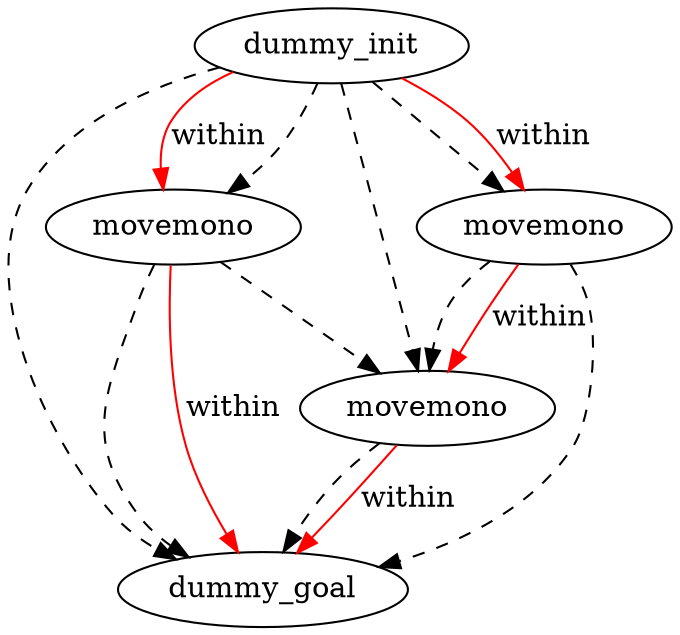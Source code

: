 digraph {
	"c3cccb6d-f07a-f3f2-bf56-4782a1a14bfe" [label=dummy_init]
	"4011d4cf-93f5-a46c-c2d0-ea5fadbea49e" [label=dummy_goal]
	"5a02e12a-50c6-2ade-b3dc-bf2061496724" [label=movemono]
	"93ac57ac-f6d0-d0c8-c58c-3673eff4fec9" [label=movemono]
	"d51f1028-23a4-8149-49d8-38e00eb2d09f" [label=movemono]
	"c3cccb6d-f07a-f3f2-bf56-4782a1a14bfe" -> "d51f1028-23a4-8149-49d8-38e00eb2d09f" [color=black style=dashed]
	"c3cccb6d-f07a-f3f2-bf56-4782a1a14bfe" -> "5a02e12a-50c6-2ade-b3dc-bf2061496724" [color=black style=dashed]
	"c3cccb6d-f07a-f3f2-bf56-4782a1a14bfe" -> "93ac57ac-f6d0-d0c8-c58c-3673eff4fec9" [color=black style=dashed]
	"c3cccb6d-f07a-f3f2-bf56-4782a1a14bfe" -> "4011d4cf-93f5-a46c-c2d0-ea5fadbea49e" [color=black style=dashed]
	"d51f1028-23a4-8149-49d8-38e00eb2d09f" -> "5a02e12a-50c6-2ade-b3dc-bf2061496724" [color=black style=dashed]
	"d51f1028-23a4-8149-49d8-38e00eb2d09f" -> "4011d4cf-93f5-a46c-c2d0-ea5fadbea49e" [color=black style=dashed]
	"93ac57ac-f6d0-d0c8-c58c-3673eff4fec9" -> "5a02e12a-50c6-2ade-b3dc-bf2061496724" [color=black style=dashed]
	"93ac57ac-f6d0-d0c8-c58c-3673eff4fec9" -> "4011d4cf-93f5-a46c-c2d0-ea5fadbea49e" [color=black style=dashed]
	"5a02e12a-50c6-2ade-b3dc-bf2061496724" -> "4011d4cf-93f5-a46c-c2d0-ea5fadbea49e" [color=black style=dashed]
	"5a02e12a-50c6-2ade-b3dc-bf2061496724" -> "4011d4cf-93f5-a46c-c2d0-ea5fadbea49e" [label=within color=red]
	"d51f1028-23a4-8149-49d8-38e00eb2d09f" -> "5a02e12a-50c6-2ade-b3dc-bf2061496724" [label=within color=red]
	"c3cccb6d-f07a-f3f2-bf56-4782a1a14bfe" -> "d51f1028-23a4-8149-49d8-38e00eb2d09f" [label=within color=red]
	"93ac57ac-f6d0-d0c8-c58c-3673eff4fec9" -> "4011d4cf-93f5-a46c-c2d0-ea5fadbea49e" [label=within color=red]
	"c3cccb6d-f07a-f3f2-bf56-4782a1a14bfe" -> "93ac57ac-f6d0-d0c8-c58c-3673eff4fec9" [label=within color=red]
}
